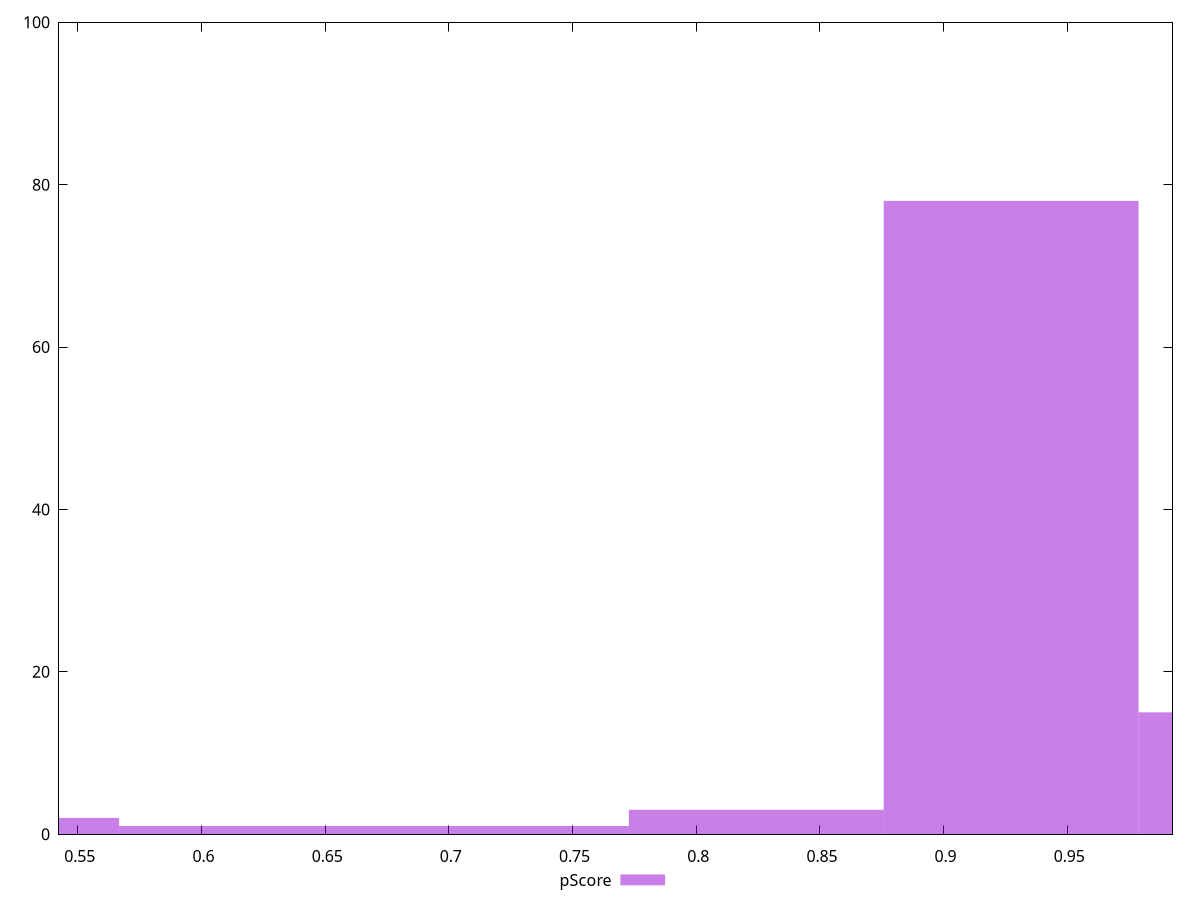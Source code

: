 reset

$pScore <<EOF
0.7212403814138029 1
0.5151717010098592 2
1.0303434020197184 15
0.9273090618177466 78
0.8242747216157748 3
0.6182060412118311 1
EOF

set key outside below
set boxwidth 0.10303434020197184
set xrange [0.5423849543437155:0.9925478259652429]
set yrange [0:100]
set trange [0:100]
set style fill transparent solid 0.5 noborder
set terminal svg size 640, 490 enhanced background rgb 'white'
set output "report/report_00029_2021-02-24T13-36-40.390Z/mainthread-work-breakdown/samples/agenda/pScore/histogram.svg"

plot $pScore title "pScore" with boxes

reset
